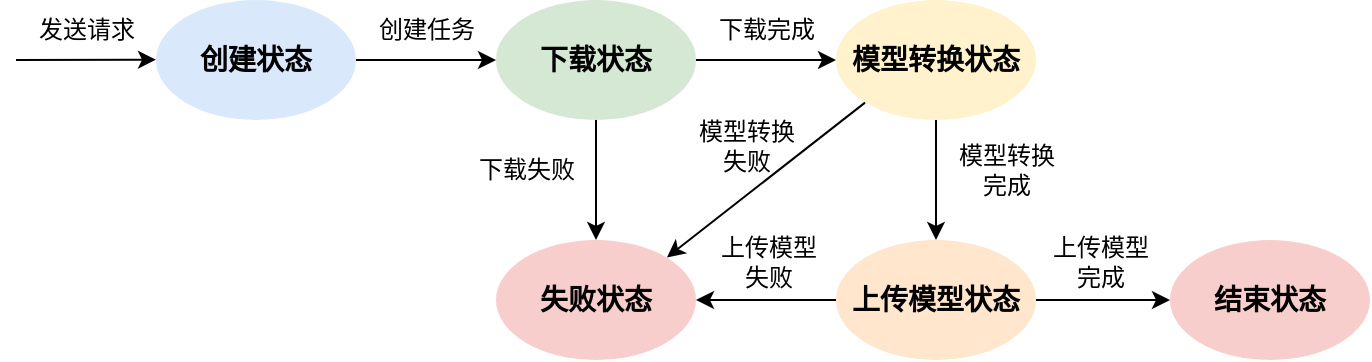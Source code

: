 <mxfile version="26.1.3">
  <diagram name="第 1 页" id="VahSRNMB0uKnrjqne99w">
    <mxGraphModel dx="954" dy="622" grid="1" gridSize="10" guides="1" tooltips="1" connect="1" arrows="1" fold="1" page="1" pageScale="1" pageWidth="827" pageHeight="1169" math="0" shadow="0">
      <root>
        <mxCell id="0" />
        <mxCell id="1" parent="0" />
        <mxCell id="dQiuzXySaBorpKIoGVsY-30" value="创建状态" style="strokeWidth=2;html=1;shape=mxgraph.flowchart.start_1;whiteSpace=wrap;fontSize=14;fontStyle=1;fillColor=#dae8fc;strokeColor=none;" vertex="1" parent="1">
          <mxGeometry x="220" y="240" width="100" height="60" as="geometry" />
        </mxCell>
        <mxCell id="dQiuzXySaBorpKIoGVsY-38" style="edgeStyle=orthogonalEdgeStyle;rounded=0;orthogonalLoop=1;jettySize=auto;html=1;fontSize=14;fontStyle=1" edge="1" parent="1" source="dQiuzXySaBorpKIoGVsY-31" target="dQiuzXySaBorpKIoGVsY-34">
          <mxGeometry relative="1" as="geometry" />
        </mxCell>
        <mxCell id="dQiuzXySaBorpKIoGVsY-31" value="下载状态" style="strokeWidth=2;html=1;shape=mxgraph.flowchart.start_1;whiteSpace=wrap;fontSize=14;fontStyle=1;fillColor=#d5e8d4;strokeColor=none;" vertex="1" parent="1">
          <mxGeometry x="390" y="240" width="100" height="60" as="geometry" />
        </mxCell>
        <mxCell id="dQiuzXySaBorpKIoGVsY-37" style="edgeStyle=orthogonalEdgeStyle;rounded=0;orthogonalLoop=1;jettySize=auto;html=1;fontSize=14;fontStyle=1" edge="1" parent="1" source="dQiuzXySaBorpKIoGVsY-32" target="dQiuzXySaBorpKIoGVsY-33">
          <mxGeometry relative="1" as="geometry" />
        </mxCell>
        <mxCell id="dQiuzXySaBorpKIoGVsY-32" value="模型转换状态" style="strokeWidth=2;html=1;shape=mxgraph.flowchart.start_1;whiteSpace=wrap;fontSize=14;fontStyle=1;fillColor=#fff2cc;strokeColor=none;" vertex="1" parent="1">
          <mxGeometry x="560" y="240" width="100" height="60" as="geometry" />
        </mxCell>
        <mxCell id="dQiuzXySaBorpKIoGVsY-33" value="上传模型状态" style="strokeWidth=2;html=1;shape=mxgraph.flowchart.start_1;whiteSpace=wrap;fontSize=14;fontStyle=1;fillColor=#ffe6cc;strokeColor=none;" vertex="1" parent="1">
          <mxGeometry x="560" y="360" width="100" height="60" as="geometry" />
        </mxCell>
        <mxCell id="dQiuzXySaBorpKIoGVsY-34" value="失败状态" style="strokeWidth=2;html=1;shape=mxgraph.flowchart.start_1;whiteSpace=wrap;fontSize=14;fontStyle=1;fillColor=#f8cecc;strokeColor=none;" vertex="1" parent="1">
          <mxGeometry x="390" y="360" width="100" height="60" as="geometry" />
        </mxCell>
        <mxCell id="dQiuzXySaBorpKIoGVsY-35" style="edgeStyle=orthogonalEdgeStyle;rounded=0;orthogonalLoop=1;jettySize=auto;html=1;entryX=0;entryY=0.5;entryDx=0;entryDy=0;entryPerimeter=0;fontSize=14;fontStyle=1" edge="1" parent="1" source="dQiuzXySaBorpKIoGVsY-30" target="dQiuzXySaBorpKIoGVsY-31">
          <mxGeometry relative="1" as="geometry" />
        </mxCell>
        <mxCell id="dQiuzXySaBorpKIoGVsY-36" style="edgeStyle=orthogonalEdgeStyle;rounded=0;orthogonalLoop=1;jettySize=auto;html=1;exitX=1;exitY=0.5;exitDx=0;exitDy=0;exitPerimeter=0;entryX=0;entryY=0.5;entryDx=0;entryDy=0;entryPerimeter=0;fontSize=14;fontStyle=1" edge="1" parent="1" source="dQiuzXySaBorpKIoGVsY-31" target="dQiuzXySaBorpKIoGVsY-32">
          <mxGeometry relative="1" as="geometry" />
        </mxCell>
        <mxCell id="dQiuzXySaBorpKIoGVsY-39" style="rounded=0;orthogonalLoop=1;jettySize=auto;html=1;exitX=0.145;exitY=0.855;exitDx=0;exitDy=0;exitPerimeter=0;entryX=0.855;entryY=0.145;entryDx=0;entryDy=0;entryPerimeter=0;fontSize=14;fontStyle=1" edge="1" parent="1" source="dQiuzXySaBorpKIoGVsY-32" target="dQiuzXySaBorpKIoGVsY-34">
          <mxGeometry relative="1" as="geometry" />
        </mxCell>
        <mxCell id="dQiuzXySaBorpKIoGVsY-40" style="edgeStyle=orthogonalEdgeStyle;rounded=0;orthogonalLoop=1;jettySize=auto;html=1;exitX=0;exitY=0.5;exitDx=0;exitDy=0;exitPerimeter=0;entryX=1;entryY=0.5;entryDx=0;entryDy=0;entryPerimeter=0;fontSize=14;fontStyle=1" edge="1" parent="1" source="dQiuzXySaBorpKIoGVsY-33" target="dQiuzXySaBorpKIoGVsY-34">
          <mxGeometry relative="1" as="geometry" />
        </mxCell>
        <mxCell id="dQiuzXySaBorpKIoGVsY-41" style="edgeStyle=orthogonalEdgeStyle;rounded=0;orthogonalLoop=1;jettySize=auto;html=1;entryX=0;entryY=0.5;entryDx=0;entryDy=0;entryPerimeter=0;fontSize=14;fontStyle=1" edge="1" parent="1">
          <mxGeometry relative="1" as="geometry">
            <mxPoint x="150" y="270" as="sourcePoint" />
            <mxPoint x="220" y="269.83" as="targetPoint" />
            <Array as="points">
              <mxPoint x="150" y="270" />
            </Array>
          </mxGeometry>
        </mxCell>
        <mxCell id="dQiuzXySaBorpKIoGVsY-42" value="发送请求" style="text;html=1;align=center;verticalAlign=middle;resizable=0;points=[];autosize=1;strokeColor=none;fillColor=none;" vertex="1" parent="1">
          <mxGeometry x="150" y="240" width="70" height="30" as="geometry" />
        </mxCell>
        <mxCell id="dQiuzXySaBorpKIoGVsY-43" value="创建任务" style="text;html=1;align=center;verticalAlign=middle;resizable=0;points=[];autosize=1;strokeColor=none;fillColor=none;" vertex="1" parent="1">
          <mxGeometry x="320" y="240" width="70" height="30" as="geometry" />
        </mxCell>
        <mxCell id="dQiuzXySaBorpKIoGVsY-44" value="下载完成" style="text;html=1;align=center;verticalAlign=middle;resizable=0;points=[];autosize=1;strokeColor=none;fillColor=none;" vertex="1" parent="1">
          <mxGeometry x="490" y="240" width="70" height="30" as="geometry" />
        </mxCell>
        <mxCell id="dQiuzXySaBorpKIoGVsY-45" value="下载失败" style="text;html=1;align=center;verticalAlign=middle;resizable=0;points=[];autosize=1;strokeColor=none;fillColor=none;" vertex="1" parent="1">
          <mxGeometry x="370" y="310" width="70" height="30" as="geometry" />
        </mxCell>
        <mxCell id="dQiuzXySaBorpKIoGVsY-46" value="模型转换&lt;div&gt;失败&lt;/div&gt;" style="text;html=1;align=center;verticalAlign=middle;resizable=0;points=[];autosize=1;strokeColor=none;fillColor=none;" vertex="1" parent="1">
          <mxGeometry x="480" y="293" width="70" height="40" as="geometry" />
        </mxCell>
        <mxCell id="dQiuzXySaBorpKIoGVsY-47" value="模型转换&lt;div&gt;完成&lt;/div&gt;" style="text;html=1;align=center;verticalAlign=middle;resizable=0;points=[];autosize=1;strokeColor=none;fillColor=none;" vertex="1" parent="1">
          <mxGeometry x="610" y="305" width="70" height="40" as="geometry" />
        </mxCell>
        <mxCell id="dQiuzXySaBorpKIoGVsY-48" value="上传模型&lt;div&gt;失败&lt;/div&gt;" style="text;html=1;align=center;verticalAlign=middle;resizable=0;points=[];autosize=1;strokeColor=none;fillColor=none;" vertex="1" parent="1">
          <mxGeometry x="491" y="351" width="70" height="40" as="geometry" />
        </mxCell>
        <mxCell id="dQiuzXySaBorpKIoGVsY-49" value="结束状态" style="strokeWidth=2;html=1;shape=mxgraph.flowchart.start_1;whiteSpace=wrap;fontSize=14;fontStyle=1;fillColor=#f8cecc;strokeColor=none;" vertex="1" parent="1">
          <mxGeometry x="727" y="360" width="100" height="60" as="geometry" />
        </mxCell>
        <mxCell id="dQiuzXySaBorpKIoGVsY-50" style="edgeStyle=orthogonalEdgeStyle;rounded=0;orthogonalLoop=1;jettySize=auto;html=1;entryX=0;entryY=0.5;entryDx=0;entryDy=0;entryPerimeter=0;" edge="1" parent="1" source="dQiuzXySaBorpKIoGVsY-33" target="dQiuzXySaBorpKIoGVsY-49">
          <mxGeometry relative="1" as="geometry" />
        </mxCell>
        <mxCell id="dQiuzXySaBorpKIoGVsY-51" value="上传模型&lt;div&gt;完成&lt;/div&gt;" style="text;html=1;align=center;verticalAlign=middle;resizable=0;points=[];autosize=1;strokeColor=none;fillColor=none;" vertex="1" parent="1">
          <mxGeometry x="657" y="351" width="70" height="40" as="geometry" />
        </mxCell>
      </root>
    </mxGraphModel>
  </diagram>
</mxfile>
